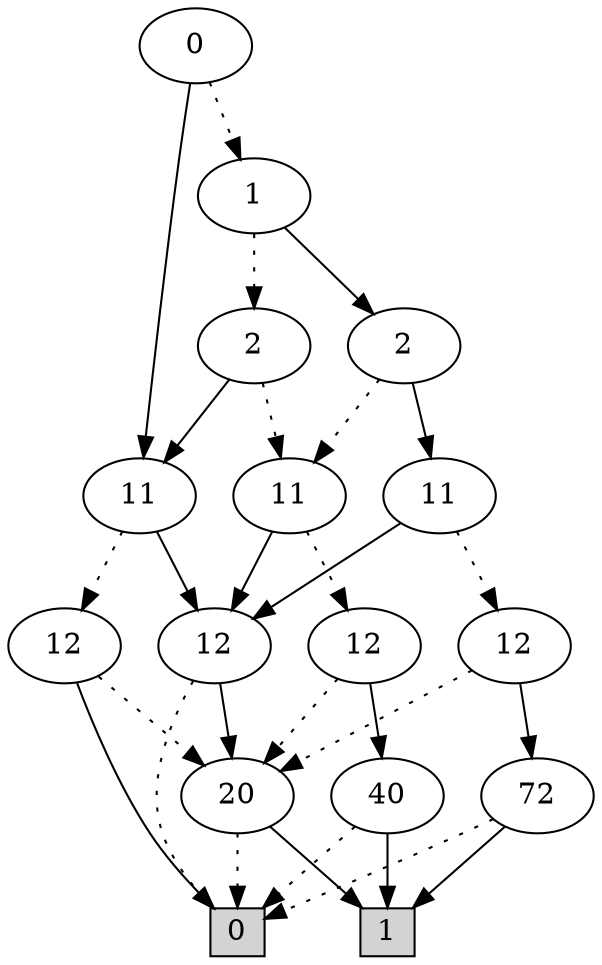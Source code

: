 digraph G {
0 [shape=box, label="0", style=filled, shape=box, height=0.3, width=0.3];
1 [shape=box, label="1", style=filled, shape=box, height=0.3, width=0.3];
98600 [label="0"];
98600 -> 98599 [style=dotted];
98600 -> 96765 [style=filled];
98599 [label="1"];
98599 -> 98595 [style=dotted];
98599 -> 98598 [style=filled];
98595 [label="2"];
98595 -> 98594 [style=dotted];
98595 -> 96765 [style=filled];
98594 [label="11"];
98594 -> 98593 [style=dotted];
98594 -> 96764 [style=filled];
98593 [label="12"];
98593 -> 42 [style=dotted];
98593 -> 82 [style=filled];
42 [label="20"];
42 -> 0 [style=dotted];
42 -> 1 [style=filled];
82 [label="40"];
82 -> 0 [style=dotted];
82 -> 1 [style=filled];
96764 [label="12"];
96764 -> 0 [style=dotted];
96764 -> 42 [style=filled];
96765 [label="11"];
96765 -> 96763 [style=dotted];
96765 -> 96764 [style=filled];
96763 [label="12"];
96763 -> 42 [style=dotted];
96763 -> 0 [style=filled];
98598 [label="2"];
98598 -> 98594 [style=dotted];
98598 -> 98597 [style=filled];
98597 [label="11"];
98597 -> 98596 [style=dotted];
98597 -> 96764 [style=filled];
98596 [label="12"];
98596 -> 42 [style=dotted];
98596 -> 146 [style=filled];
146 [label="72"];
146 -> 0 [style=dotted];
146 -> 1 [style=filled];
}

